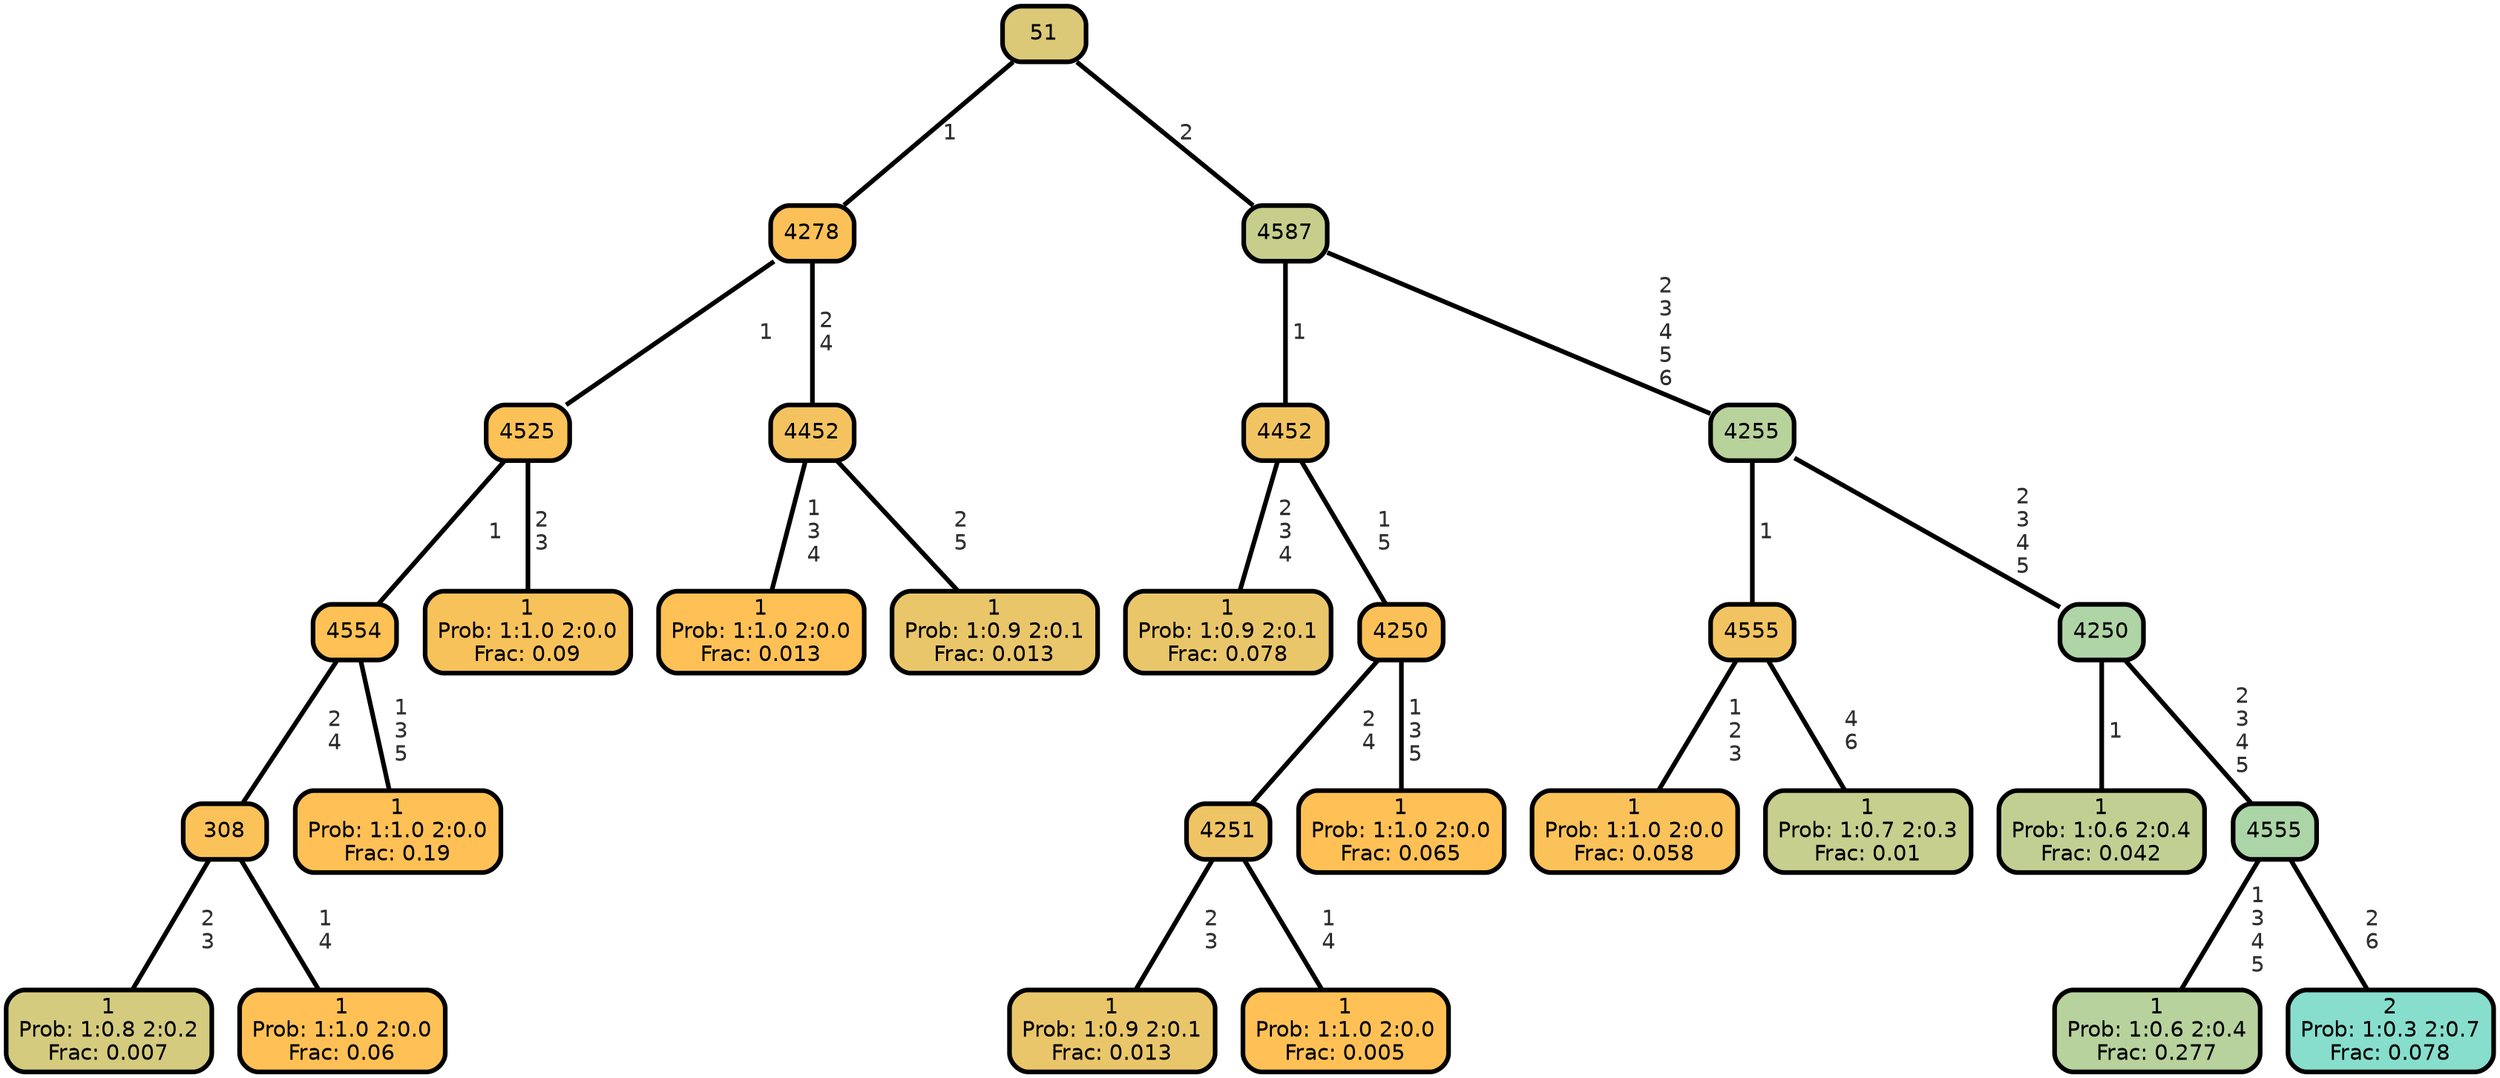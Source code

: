 graph Tree {
node [shape=box, style="filled, rounded",color="black",penwidth="3",fontcolor="black",                 fontname=helvetica] ;
graph [ranksep="0 equally", splines=straight,                 bgcolor=transparent, dpi=200] ;
edge [fontname=helvetica, fontweight=bold,fontcolor=grey14,color=black] ;
0 [label="1
Prob: 1:0.8 2:0.2
Frac: 0.007", fillcolor="#d4cb7f"] ;
1 [label="308", fillcolor="#fac259"] ;
2 [label="1
Prob: 1:1.0 2:0.0
Frac: 0.06", fillcolor="#ffc155"] ;
3 [label="4554", fillcolor="#fdc156"] ;
4 [label="1
Prob: 1:1.0 2:0.0
Frac: 0.19", fillcolor="#ffc155"] ;
5 [label="4525", fillcolor="#fcc157"] ;
6 [label="1
Prob: 1:1.0 2:0.0
Frac: 0.09", fillcolor="#f8c25b"] ;
7 [label="4278", fillcolor="#fbc158"] ;
8 [label="1
Prob: 1:1.0 2:0.0
Frac: 0.013", fillcolor="#ffc155"] ;
9 [label="4452", fillcolor="#f4c35f"] ;
10 [label="1
Prob: 1:0.9 2:0.1
Frac: 0.013", fillcolor="#e9c66a"] ;
11 [label="51", fillcolor="#dbc978"] ;
12 [label="1
Prob: 1:0.9 2:0.1
Frac: 0.078", fillcolor="#e9c66a"] ;
13 [label="4452", fillcolor="#f2c461"] ;
14 [label="1
Prob: 1:0.9 2:0.1
Frac: 0.013", fillcolor="#e9c66a"] ;
15 [label="4251", fillcolor="#efc464"] ;
16 [label="1
Prob: 1:1.0 2:0.0
Frac: 0.005", fillcolor="#ffc155"] ;
17 [label="4250", fillcolor="#fbc158"] ;
18 [label="1
Prob: 1:1.0 2:0.0
Frac: 0.065", fillcolor="#ffc155"] ;
19 [label="4587", fillcolor="#c7ce8c"] ;
20 [label="1
Prob: 1:1.0 2:0.0
Frac: 0.058", fillcolor="#fac259"] ;
21 [label="4555", fillcolor="#f2c461"] ;
22 [label="1
Prob: 1:0.7 2:0.3
Frac: 0.01", fillcolor="#c6cf8d"] ;
23 [label="4255", fillcolor="#b8d29b"] ;
24 [label="1
Prob: 1:0.6 2:0.4
Frac: 0.042", fillcolor="#c1d092"] ;
25 [label="4250", fillcolor="#afd4a5"] ;
26 [label="1
Prob: 1:0.6 2:0.4
Frac: 0.277", fillcolor="#b7d29c"] ;
27 [label="4555", fillcolor="#acd5a7"] ;
28 [label="2
Prob: 1:0.3 2:0.7
Frac: 0.078", fillcolor="#87decc"] ;
1 -- 0 [label=" 2\n 3",penwidth=3] ;
1 -- 2 [label=" 1\n 4",penwidth=3] ;
3 -- 1 [label=" 2\n 4",penwidth=3] ;
3 -- 4 [label=" 1\n 3\n 5",penwidth=3] ;
5 -- 3 [label=" 1",penwidth=3] ;
5 -- 6 [label=" 2\n 3",penwidth=3] ;
7 -- 5 [label=" 1",penwidth=3] ;
7 -- 9 [label=" 2\n 4",penwidth=3] ;
9 -- 8 [label=" 1\n 3\n 4",penwidth=3] ;
9 -- 10 [label=" 2\n 5",penwidth=3] ;
11 -- 7 [label=" 1",penwidth=3] ;
11 -- 19 [label=" 2",penwidth=3] ;
13 -- 12 [label=" 2\n 3\n 4",penwidth=3] ;
13 -- 17 [label=" 1\n 5",penwidth=3] ;
15 -- 14 [label=" 2\n 3",penwidth=3] ;
15 -- 16 [label=" 1\n 4",penwidth=3] ;
17 -- 15 [label=" 2\n 4",penwidth=3] ;
17 -- 18 [label=" 1\n 3\n 5",penwidth=3] ;
19 -- 13 [label=" 1",penwidth=3] ;
19 -- 23 [label=" 2\n 3\n 4\n 5\n 6",penwidth=3] ;
21 -- 20 [label=" 1\n 2\n 3",penwidth=3] ;
21 -- 22 [label=" 4\n 6",penwidth=3] ;
23 -- 21 [label=" 1",penwidth=3] ;
23 -- 25 [label=" 2\n 3\n 4\n 5",penwidth=3] ;
25 -- 24 [label=" 1",penwidth=3] ;
25 -- 27 [label=" 2\n 3\n 4\n 5",penwidth=3] ;
27 -- 26 [label=" 1\n 3\n 4\n 5",penwidth=3] ;
27 -- 28 [label=" 2\n 6",penwidth=3] ;
{rank = same;}}
